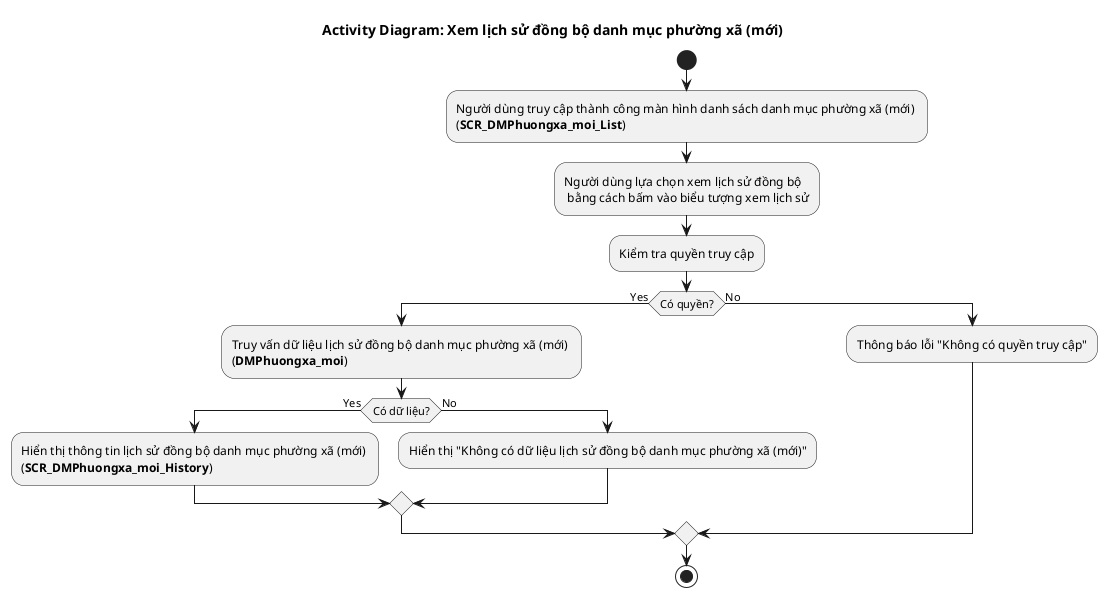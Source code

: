 @startuml AD_DMPhuongxa_moi_History
!pragma layout smetana
title Activity Diagram: Xem lịch sử đồng bộ danh mục phường xã (mới)

start
:Người dùng truy cập thành công màn hình danh sách danh mục phường xã (mới) \n(**SCR_DMPhuongxa_moi_List**);
:Người dùng lựa chọn xem lịch sử đồng bộ \n bằng cách bấm vào biểu tượng xem lịch sử;
:Kiểm tra quyền truy cập;

if (Có quyền?) then (Yes)
  :Truy vấn dữ liệu lịch sử đồng bộ danh mục phường xã (mới) \n(**DMPhuongxa_moi**);

  if (Có dữ liệu?) then (Yes)
    :Hiển thị thông tin lịch sử đồng bộ danh mục phường xã (mới) \n(**SCR_DMPhuongxa_moi_History**);
  else (No)
    :Hiển thị "Không có dữ liệu lịch sử đồng bộ danh mục phường xã (mới)";
  endif

else (No)
  :Thông báo lỗi "Không có quyền truy cập";
endif

stop
@enduml